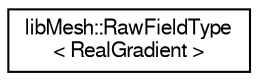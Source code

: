 digraph "Graphical Class Hierarchy"
{
  edge [fontname="FreeSans",fontsize="10",labelfontname="FreeSans",labelfontsize="10"];
  node [fontname="FreeSans",fontsize="10",shape=record];
  rankdir="LR";
  Node1 [label="libMesh::RawFieldType\l\< RealGradient \>",height=0.2,width=0.4,color="black", fillcolor="white", style="filled",URL="$structlibMesh_1_1RawFieldType_3_01RealGradient_01_4.html"];
}
